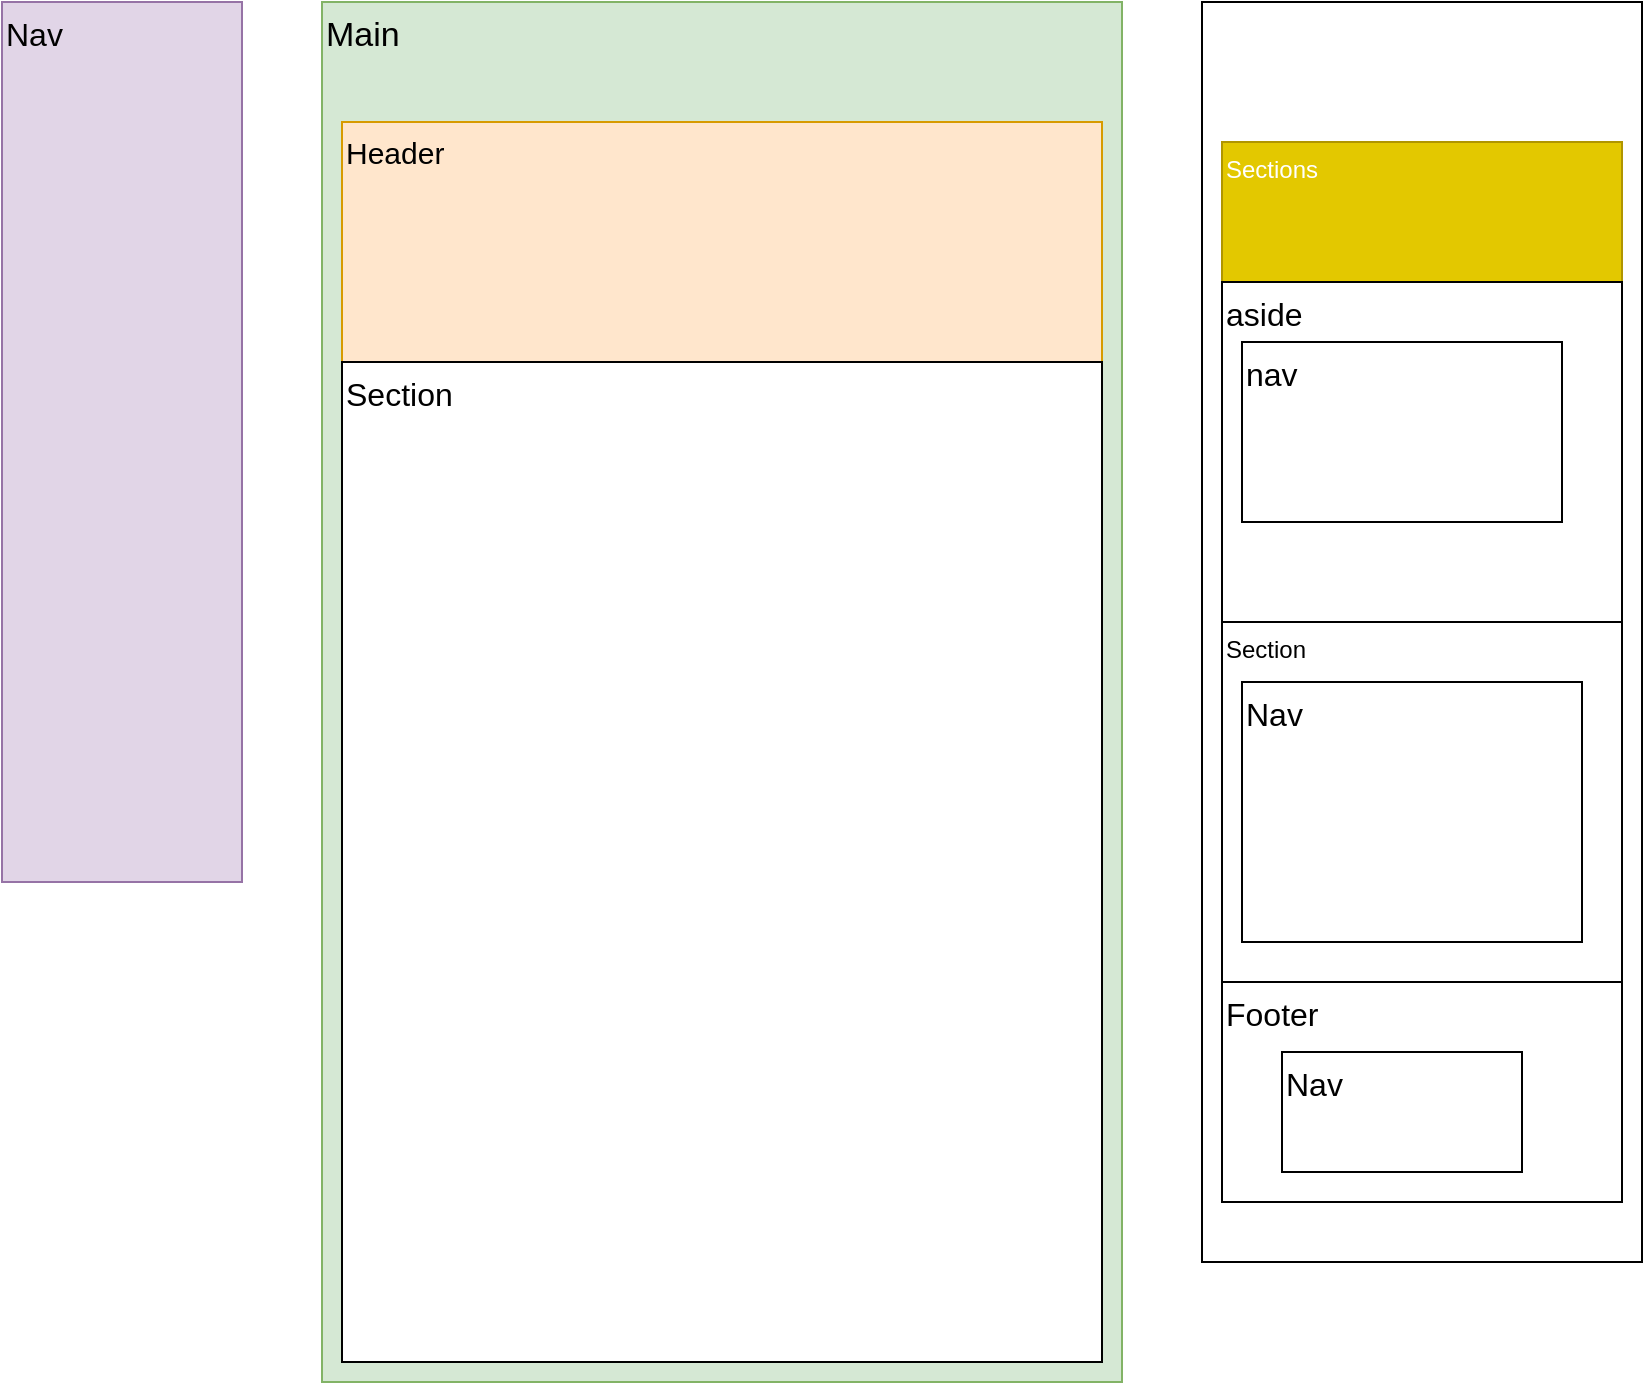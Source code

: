 <mxfile version="13.7.9" type="github">
  <diagram id="W11-plAif2d-_BQYy1_V" name="Page-1">
    <mxGraphModel dx="1422" dy="791" grid="1" gridSize="10" guides="1" tooltips="1" connect="1" arrows="1" fold="1" page="1" pageScale="1" pageWidth="827" pageHeight="1169" math="0" shadow="0">
      <root>
        <mxCell id="0" />
        <mxCell id="1" parent="0" />
        <mxCell id="LOwYJWTfquBKpg-FRSul-1" value="&lt;div style=&quot;font-size: 16px;&quot; align=&quot;left&quot;&gt;Nav&lt;/div&gt;" style="rounded=0;whiteSpace=wrap;html=1;align=left;verticalAlign=top;fontSize=16;fillColor=#e1d5e7;strokeColor=#9673a6;" vertex="1" parent="1">
          <mxGeometry width="120" height="440" as="geometry" />
        </mxCell>
        <mxCell id="LOwYJWTfquBKpg-FRSul-2" value="&lt;div style=&quot;font-size: 17px;&quot; align=&quot;left&quot;&gt;Main&lt;/div&gt;" style="rounded=0;whiteSpace=wrap;html=1;align=left;verticalAlign=top;fontSize=17;fillColor=#d5e8d4;strokeColor=#82b366;" vertex="1" parent="1">
          <mxGeometry x="160" width="400" height="690" as="geometry" />
        </mxCell>
        <mxCell id="LOwYJWTfquBKpg-FRSul-3" value="&lt;div style=&quot;font-size: 15px;&quot; align=&quot;left&quot;&gt;Header&lt;/div&gt;" style="rounded=0;whiteSpace=wrap;html=1;align=left;verticalAlign=top;fontSize=15;fillColor=#ffe6cc;strokeColor=#d79b00;" vertex="1" parent="1">
          <mxGeometry x="170" y="60" width="380" height="120" as="geometry" />
        </mxCell>
        <mxCell id="LOwYJWTfquBKpg-FRSul-4" value="" style="rounded=0;whiteSpace=wrap;html=1;" vertex="1" parent="1">
          <mxGeometry x="600" width="220" height="630" as="geometry" />
        </mxCell>
        <mxCell id="LOwYJWTfquBKpg-FRSul-5" value="Sections" style="rounded=0;whiteSpace=wrap;html=1;align=left;verticalAlign=top;fillColor=#e3c800;strokeColor=#B09500;fontColor=#ffffff;" vertex="1" parent="1">
          <mxGeometry x="610" y="70" width="200" height="70" as="geometry" />
        </mxCell>
        <mxCell id="LOwYJWTfquBKpg-FRSul-7" value="Section" style="rounded=0;whiteSpace=wrap;html=1;align=left;verticalAlign=top;" vertex="1" parent="1">
          <mxGeometry x="610" y="310" width="200" height="180" as="geometry" />
        </mxCell>
        <mxCell id="LOwYJWTfquBKpg-FRSul-8" value="&lt;font style=&quot;font-size: 16px&quot;&gt;Section&lt;/font&gt;" style="rounded=0;whiteSpace=wrap;html=1;align=left;verticalAlign=top;" vertex="1" parent="1">
          <mxGeometry x="170" y="180" width="380" height="500" as="geometry" />
        </mxCell>
        <mxCell id="LOwYJWTfquBKpg-FRSul-9" value="aside" style="rounded=0;whiteSpace=wrap;html=1;fontSize=16;align=left;verticalAlign=top;" vertex="1" parent="1">
          <mxGeometry x="610" y="140" width="200" height="170" as="geometry" />
        </mxCell>
        <mxCell id="LOwYJWTfquBKpg-FRSul-11" value="nav" style="rounded=0;whiteSpace=wrap;html=1;fontSize=16;align=left;verticalAlign=top;" vertex="1" parent="1">
          <mxGeometry x="620" y="170" width="160" height="90" as="geometry" />
        </mxCell>
        <mxCell id="LOwYJWTfquBKpg-FRSul-12" value="Nav" style="rounded=0;whiteSpace=wrap;html=1;fontSize=16;align=left;verticalAlign=top;" vertex="1" parent="1">
          <mxGeometry x="620" y="340" width="170" height="130" as="geometry" />
        </mxCell>
        <mxCell id="LOwYJWTfquBKpg-FRSul-13" value="Footer" style="rounded=0;whiteSpace=wrap;html=1;fontSize=16;align=left;verticalAlign=top;" vertex="1" parent="1">
          <mxGeometry x="610" y="490" width="200" height="110" as="geometry" />
        </mxCell>
        <mxCell id="LOwYJWTfquBKpg-FRSul-14" value="Nav" style="rounded=0;whiteSpace=wrap;html=1;fontSize=16;align=left;verticalAlign=top;" vertex="1" parent="1">
          <mxGeometry x="640" y="525" width="120" height="60" as="geometry" />
        </mxCell>
      </root>
    </mxGraphModel>
  </diagram>
</mxfile>
